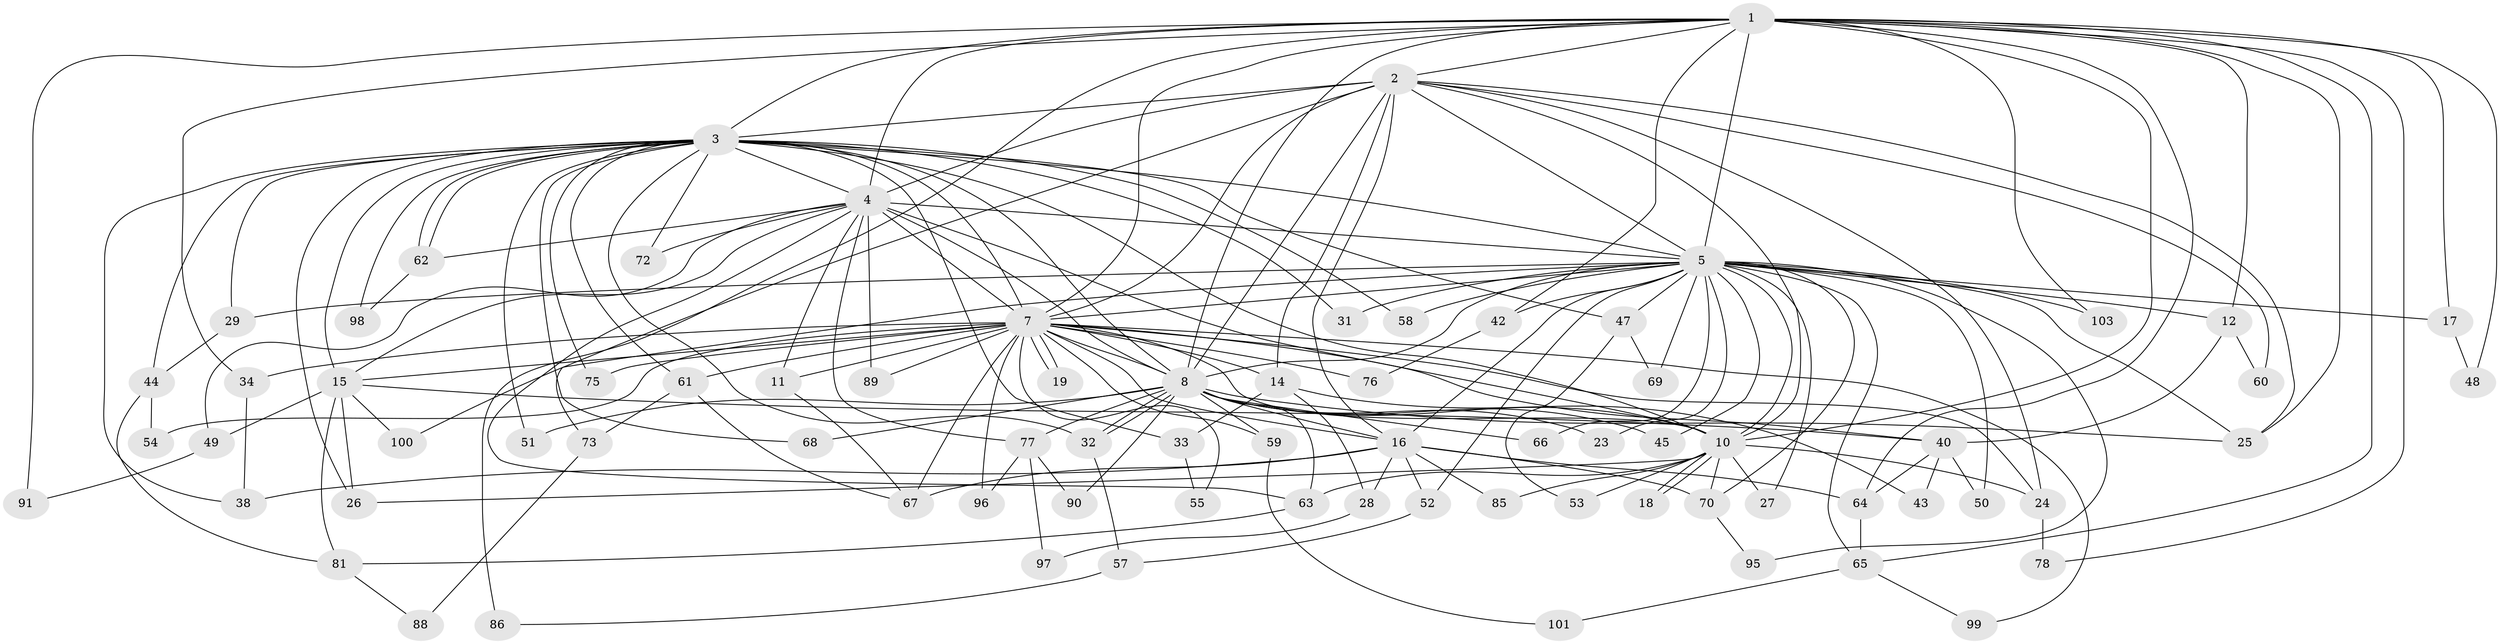 // original degree distribution, {16: 0.019417475728155338, 18: 0.019417475728155338, 27: 0.019417475728155338, 26: 0.009708737864077669, 15: 0.009708737864077669, 22: 0.009708737864077669, 13: 0.009708737864077669, 3: 0.24271844660194175, 4: 0.14563106796116504, 6: 0.019417475728155338, 5: 0.02912621359223301, 2: 0.4563106796116505, 8: 0.009708737864077669}
// Generated by graph-tools (version 1.1) at 2025/41/03/06/25 10:41:34]
// undirected, 77 vertices, 184 edges
graph export_dot {
graph [start="1"]
  node [color=gray90,style=filled];
  1 [super="+6"];
  2 [super="+30"];
  3 [super="+41"];
  4 [super="+22"];
  5 [super="+9"];
  7 [super="+13"];
  8 [super="+35"];
  10 [super="+21"];
  11 [super="+80"];
  12 [super="+46"];
  14 [super="+102"];
  15 [super="+36"];
  16 [super="+20"];
  17;
  18;
  19;
  23;
  24 [super="+56"];
  25 [super="+37"];
  26 [super="+94"];
  27;
  28;
  29;
  31;
  32 [super="+39"];
  33;
  34 [super="+74"];
  38;
  40;
  42;
  43;
  44 [super="+84"];
  45;
  47;
  48;
  49;
  50;
  51;
  52;
  53;
  54;
  55;
  57;
  58;
  59;
  60;
  61;
  62 [super="+87"];
  63 [super="+79"];
  64 [super="+92"];
  65 [super="+93"];
  66;
  67 [super="+71"];
  68;
  69;
  70 [super="+82"];
  72;
  73;
  75;
  76;
  77 [super="+83"];
  78;
  81;
  85;
  86;
  88;
  89;
  90;
  91;
  95;
  96;
  97;
  98;
  99;
  100;
  101;
  103;
  1 -- 2 [weight=2];
  1 -- 3 [weight=2];
  1 -- 4 [weight=2];
  1 -- 5 [weight=4];
  1 -- 7 [weight=2];
  1 -- 8 [weight=2];
  1 -- 10 [weight=3];
  1 -- 25;
  1 -- 34;
  1 -- 42;
  1 -- 48;
  1 -- 65;
  1 -- 78;
  1 -- 86;
  1 -- 64;
  1 -- 103;
  1 -- 12;
  1 -- 17;
  1 -- 91;
  2 -- 3 [weight=2];
  2 -- 4;
  2 -- 5 [weight=2];
  2 -- 7 [weight=2];
  2 -- 8;
  2 -- 10;
  2 -- 14 [weight=2];
  2 -- 24;
  2 -- 25;
  2 -- 60;
  2 -- 100;
  2 -- 16;
  3 -- 4;
  3 -- 5 [weight=2];
  3 -- 7;
  3 -- 8;
  3 -- 10;
  3 -- 15;
  3 -- 29;
  3 -- 31;
  3 -- 33;
  3 -- 38;
  3 -- 47;
  3 -- 51;
  3 -- 58;
  3 -- 61;
  3 -- 62;
  3 -- 62;
  3 -- 68;
  3 -- 72;
  3 -- 75;
  3 -- 98;
  3 -- 44;
  3 -- 32;
  3 -- 26;
  4 -- 5 [weight=2];
  4 -- 7;
  4 -- 8;
  4 -- 10 [weight=2];
  4 -- 11;
  4 -- 15;
  4 -- 49;
  4 -- 72;
  4 -- 89;
  4 -- 77;
  4 -- 62;
  4 -- 63;
  5 -- 7 [weight=2];
  5 -- 8 [weight=2];
  5 -- 10 [weight=2];
  5 -- 12;
  5 -- 16;
  5 -- 17;
  5 -- 23;
  5 -- 27;
  5 -- 31;
  5 -- 42;
  5 -- 45;
  5 -- 50;
  5 -- 52;
  5 -- 58;
  5 -- 65;
  5 -- 66;
  5 -- 69;
  5 -- 95;
  5 -- 103;
  5 -- 73;
  5 -- 47;
  5 -- 29;
  5 -- 25;
  5 -- 70;
  7 -- 8;
  7 -- 10;
  7 -- 11;
  7 -- 14;
  7 -- 19;
  7 -- 19;
  7 -- 24;
  7 -- 34;
  7 -- 40;
  7 -- 54;
  7 -- 55;
  7 -- 61;
  7 -- 67;
  7 -- 75;
  7 -- 89;
  7 -- 96;
  7 -- 99;
  7 -- 59;
  7 -- 76;
  7 -- 16;
  7 -- 15;
  8 -- 10;
  8 -- 16;
  8 -- 23;
  8 -- 32;
  8 -- 32;
  8 -- 45;
  8 -- 51;
  8 -- 63;
  8 -- 66;
  8 -- 68;
  8 -- 77 [weight=2];
  8 -- 90;
  8 -- 25;
  8 -- 59;
  10 -- 18;
  10 -- 18;
  10 -- 26;
  10 -- 27;
  10 -- 53;
  10 -- 70;
  10 -- 85;
  10 -- 63;
  10 -- 24;
  11 -- 67;
  12 -- 60;
  12 -- 40;
  14 -- 28;
  14 -- 33;
  14 -- 43;
  15 -- 26;
  15 -- 40;
  15 -- 81;
  15 -- 49;
  15 -- 100;
  16 -- 28;
  16 -- 52;
  16 -- 67;
  16 -- 38;
  16 -- 70;
  16 -- 85;
  16 -- 64;
  17 -- 48;
  24 -- 78;
  28 -- 97;
  29 -- 44;
  32 -- 57;
  33 -- 55;
  34 -- 38;
  40 -- 43;
  40 -- 50;
  40 -- 64;
  42 -- 76;
  44 -- 54;
  44 -- 81;
  47 -- 53;
  47 -- 69;
  49 -- 91;
  52 -- 57;
  57 -- 86;
  59 -- 101;
  61 -- 67;
  61 -- 73;
  62 -- 98;
  63 -- 81;
  64 -- 65;
  65 -- 99;
  65 -- 101;
  70 -- 95;
  73 -- 88;
  77 -- 96;
  77 -- 97;
  77 -- 90;
  81 -- 88;
}
